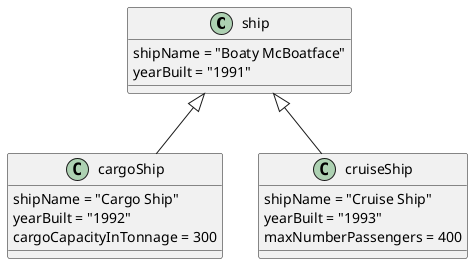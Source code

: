 @startuml
ship <|-- cargoShip
ship <|-- cruiseShip

object "<u>ship:Ship</u>" as ship {
  shipName = "Boaty McBoatface"
  yearBuilt = "1991"
}

object "<u>cargoShip:CargoShip</u>" as cargoShip {
  shipName = "Cargo Ship"
  yearBuilt = "1992"
  cargoCapacityInTonnage = 300
}

object "<u>cruiseShip:CruiseShip</u>" as cruiseShip {
  shipName = "Cruise Ship"
  yearBuilt = "1993"
  maxNumberPassengers = 400
}
@enduml

